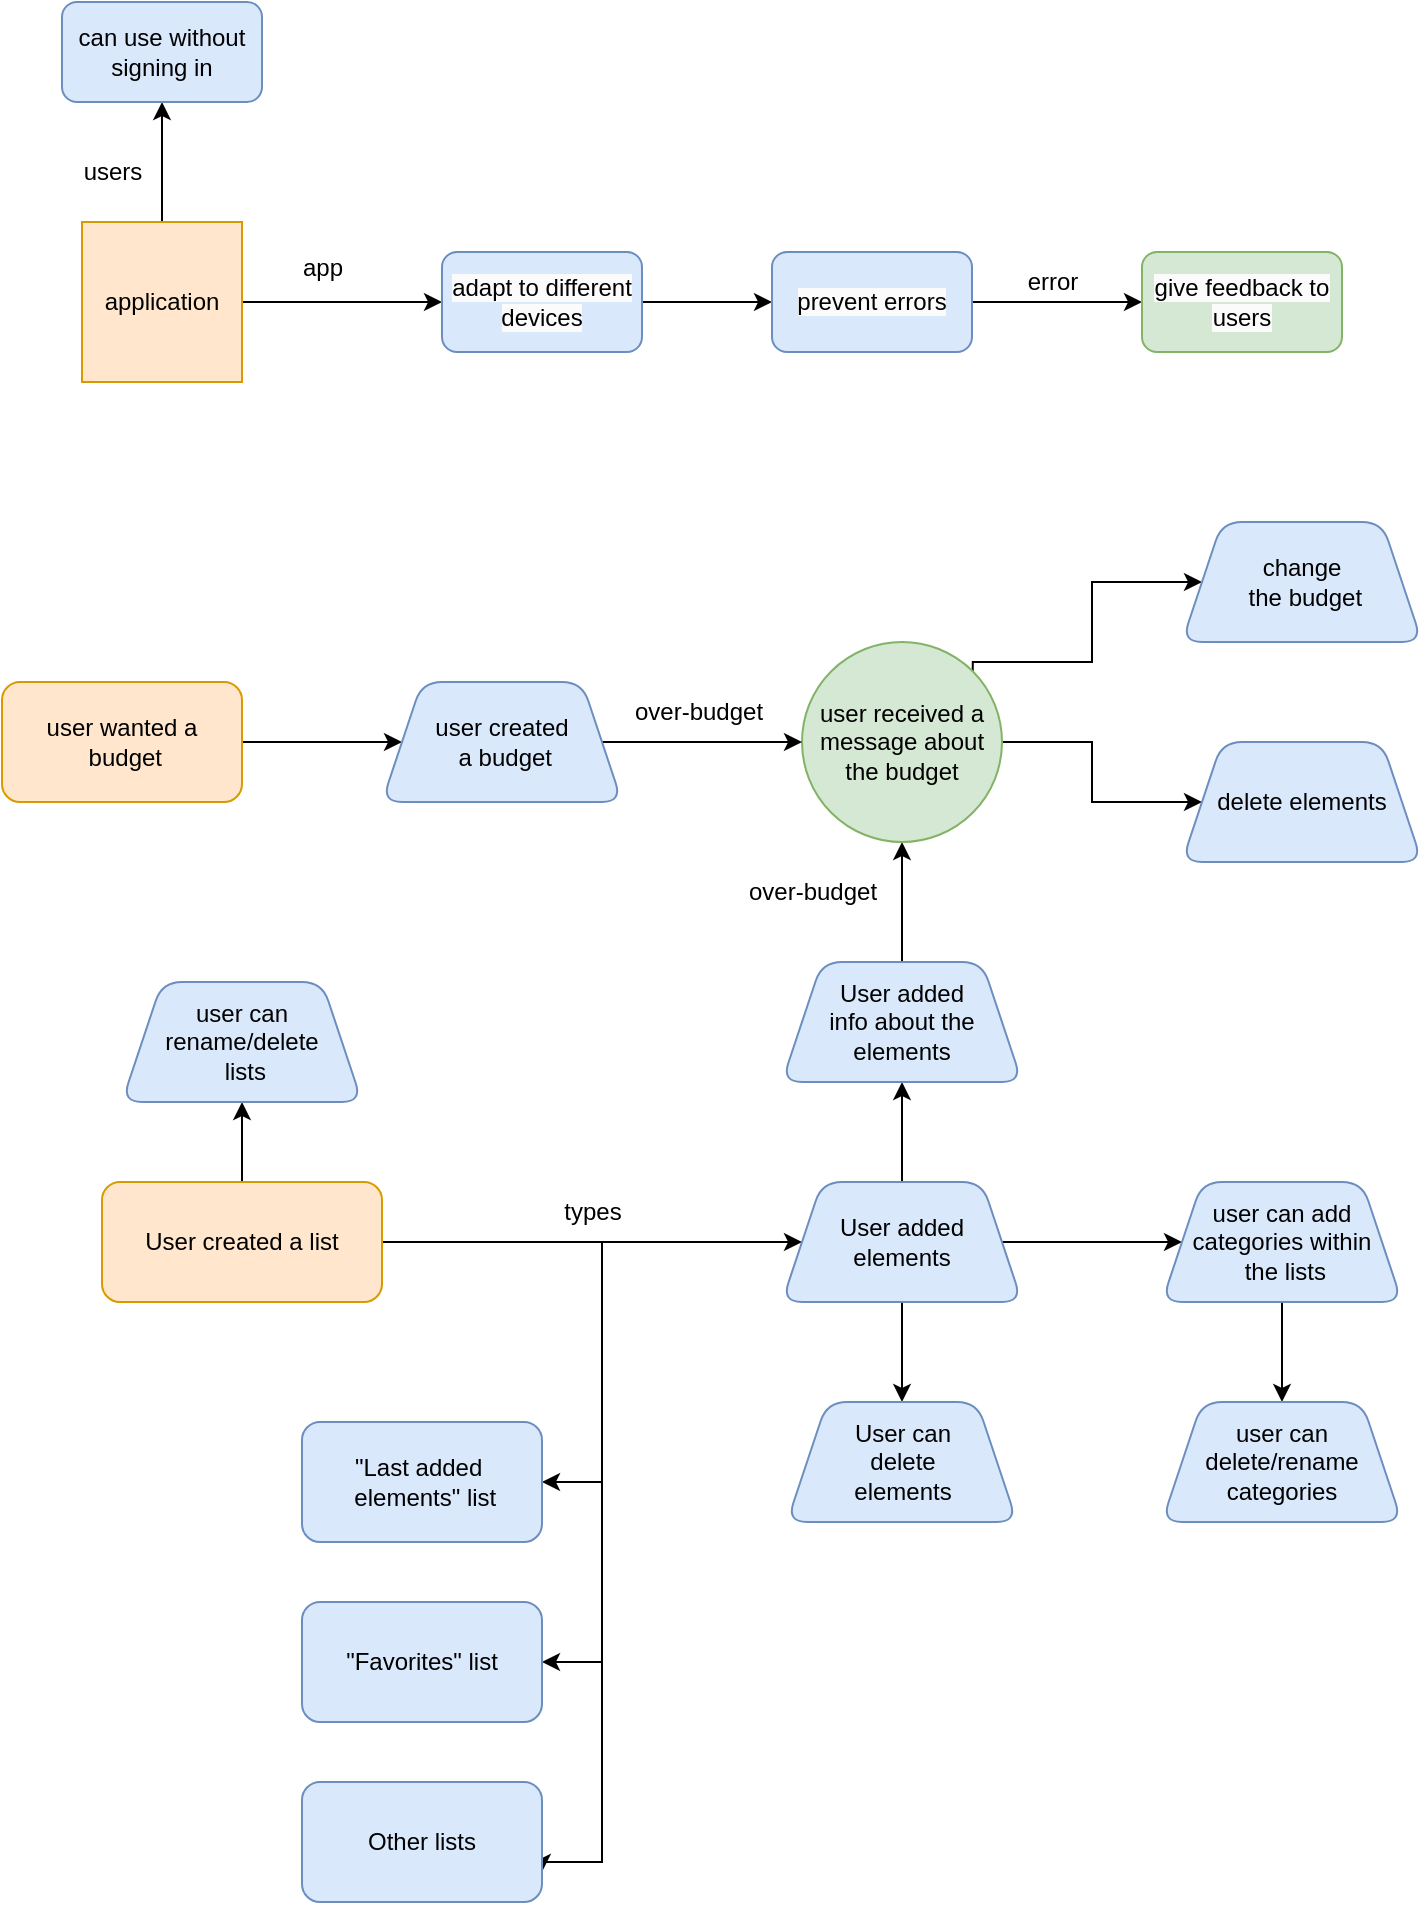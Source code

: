 <mxfile version="21.6.6" type="github">
  <diagram id="C5RBs43oDa-KdzZeNtuy" name="Page-1">
    <mxGraphModel dx="1781" dy="1811" grid="1" gridSize="10" guides="1" tooltips="1" connect="1" arrows="1" fold="1" page="1" pageScale="1" pageWidth="827" pageHeight="1169" math="0" shadow="0">
      <root>
        <mxCell id="WIyWlLk6GJQsqaUBKTNV-0" />
        <mxCell id="WIyWlLk6GJQsqaUBKTNV-1" parent="WIyWlLk6GJQsqaUBKTNV-0" />
        <mxCell id="Nc9GYvB24JhnsSddgkb_-4" value="" style="edgeStyle=orthogonalEdgeStyle;rounded=0;orthogonalLoop=1;jettySize=auto;html=1;" edge="1" parent="WIyWlLk6GJQsqaUBKTNV-1" source="Nc9GYvB24JhnsSddgkb_-1" target="Nc9GYvB24JhnsSddgkb_-3">
          <mxGeometry relative="1" as="geometry" />
        </mxCell>
        <mxCell id="Nc9GYvB24JhnsSddgkb_-25" style="edgeStyle=orthogonalEdgeStyle;rounded=0;orthogonalLoop=1;jettySize=auto;html=1;entryX=1;entryY=0.5;entryDx=0;entryDy=0;" edge="1" parent="WIyWlLk6GJQsqaUBKTNV-1" target="Nc9GYvB24JhnsSddgkb_-22">
          <mxGeometry relative="1" as="geometry">
            <mxPoint x="30" y="330" as="sourcePoint" />
            <Array as="points">
              <mxPoint x="250" y="330" />
              <mxPoint x="250" y="450" />
            </Array>
          </mxGeometry>
        </mxCell>
        <mxCell id="Nc9GYvB24JhnsSddgkb_-26" style="edgeStyle=orthogonalEdgeStyle;rounded=0;orthogonalLoop=1;jettySize=auto;html=1;entryX=1;entryY=0.5;entryDx=0;entryDy=0;exitX=1;exitY=0.5;exitDx=0;exitDy=0;" edge="1" parent="WIyWlLk6GJQsqaUBKTNV-1" source="Nc9GYvB24JhnsSddgkb_-1" target="Nc9GYvB24JhnsSddgkb_-19">
          <mxGeometry relative="1" as="geometry">
            <Array as="points">
              <mxPoint x="250" y="330" />
              <mxPoint x="250" y="540" />
            </Array>
          </mxGeometry>
        </mxCell>
        <mxCell id="Nc9GYvB24JhnsSddgkb_-27" style="edgeStyle=orthogonalEdgeStyle;rounded=0;orthogonalLoop=1;jettySize=auto;html=1;entryX=1;entryY=0.75;entryDx=0;entryDy=0;exitX=0.5;exitY=1;exitDx=0;exitDy=0;" edge="1" parent="WIyWlLk6GJQsqaUBKTNV-1" source="Nc9GYvB24JhnsSddgkb_-1" target="Nc9GYvB24JhnsSddgkb_-23">
          <mxGeometry relative="1" as="geometry">
            <Array as="points">
              <mxPoint x="70" y="330" />
              <mxPoint x="250" y="330" />
              <mxPoint x="250" y="640" />
              <mxPoint x="220" y="640" />
            </Array>
          </mxGeometry>
        </mxCell>
        <mxCell id="Nc9GYvB24JhnsSddgkb_-38" value="" style="edgeStyle=orthogonalEdgeStyle;rounded=0;orthogonalLoop=1;jettySize=auto;html=1;" edge="1" parent="WIyWlLk6GJQsqaUBKTNV-1" source="Nc9GYvB24JhnsSddgkb_-1" target="Nc9GYvB24JhnsSddgkb_-37">
          <mxGeometry relative="1" as="geometry" />
        </mxCell>
        <mxCell id="Nc9GYvB24JhnsSddgkb_-1" value="User created a list" style="rounded=1;whiteSpace=wrap;html=1;fillColor=#ffe6cc;strokeColor=#d79b00;" vertex="1" parent="WIyWlLk6GJQsqaUBKTNV-1">
          <mxGeometry y="300" width="140" height="60" as="geometry" />
        </mxCell>
        <mxCell id="Nc9GYvB24JhnsSddgkb_-31" value="" style="edgeStyle=orthogonalEdgeStyle;rounded=0;orthogonalLoop=1;jettySize=auto;html=1;" edge="1" parent="WIyWlLk6GJQsqaUBKTNV-1" source="Nc9GYvB24JhnsSddgkb_-2" target="Nc9GYvB24JhnsSddgkb_-30">
          <mxGeometry relative="1" as="geometry" />
        </mxCell>
        <mxCell id="Nc9GYvB24JhnsSddgkb_-2" value="user wanted a&lt;br&gt;&amp;nbsp;budget" style="rounded=1;whiteSpace=wrap;html=1;fillColor=#ffe6cc;strokeColor=#d79b00;" vertex="1" parent="WIyWlLk6GJQsqaUBKTNV-1">
          <mxGeometry x="-50" y="50" width="120" height="60" as="geometry" />
        </mxCell>
        <mxCell id="Nc9GYvB24JhnsSddgkb_-6" value="" style="edgeStyle=orthogonalEdgeStyle;rounded=0;orthogonalLoop=1;jettySize=auto;html=1;" edge="1" parent="WIyWlLk6GJQsqaUBKTNV-1" source="Nc9GYvB24JhnsSddgkb_-3" target="Nc9GYvB24JhnsSddgkb_-5">
          <mxGeometry relative="1" as="geometry" />
        </mxCell>
        <mxCell id="Nc9GYvB24JhnsSddgkb_-10" value="" style="edgeStyle=orthogonalEdgeStyle;rounded=0;orthogonalLoop=1;jettySize=auto;html=1;" edge="1" parent="WIyWlLk6GJQsqaUBKTNV-1" source="Nc9GYvB24JhnsSddgkb_-3" target="Nc9GYvB24JhnsSddgkb_-9">
          <mxGeometry relative="1" as="geometry" />
        </mxCell>
        <mxCell id="Nc9GYvB24JhnsSddgkb_-34" value="" style="edgeStyle=orthogonalEdgeStyle;rounded=0;orthogonalLoop=1;jettySize=auto;html=1;" edge="1" parent="WIyWlLk6GJQsqaUBKTNV-1" source="Nc9GYvB24JhnsSddgkb_-3" target="Nc9GYvB24JhnsSddgkb_-33">
          <mxGeometry relative="1" as="geometry" />
        </mxCell>
        <mxCell id="Nc9GYvB24JhnsSddgkb_-3" value="User added &lt;br&gt;elements" style="shape=trapezoid;perimeter=trapezoidPerimeter;whiteSpace=wrap;html=1;fixedSize=1;rounded=1;fillColor=#dae8fc;strokeColor=#6c8ebf;" vertex="1" parent="WIyWlLk6GJQsqaUBKTNV-1">
          <mxGeometry x="340" y="300" width="120" height="60" as="geometry" />
        </mxCell>
        <mxCell id="Nc9GYvB24JhnsSddgkb_-41" value="" style="edgeStyle=orthogonalEdgeStyle;rounded=0;orthogonalLoop=1;jettySize=auto;html=1;" edge="1" parent="WIyWlLk6GJQsqaUBKTNV-1" source="Nc9GYvB24JhnsSddgkb_-5" target="Nc9GYvB24JhnsSddgkb_-40">
          <mxGeometry relative="1" as="geometry" />
        </mxCell>
        <mxCell id="Nc9GYvB24JhnsSddgkb_-5" value="user can add&lt;br&gt;categories within&lt;br&gt;&amp;nbsp;the lists" style="shape=trapezoid;perimeter=trapezoidPerimeter;whiteSpace=wrap;html=1;fixedSize=1;rounded=1;fillColor=#dae8fc;strokeColor=#6c8ebf;" vertex="1" parent="WIyWlLk6GJQsqaUBKTNV-1">
          <mxGeometry x="530" y="300" width="120" height="60" as="geometry" />
        </mxCell>
        <mxCell id="Nc9GYvB24JhnsSddgkb_-12" value="" style="edgeStyle=orthogonalEdgeStyle;rounded=0;orthogonalLoop=1;jettySize=auto;html=1;" edge="1" parent="WIyWlLk6GJQsqaUBKTNV-1" source="Nc9GYvB24JhnsSddgkb_-9" target="Nc9GYvB24JhnsSddgkb_-11">
          <mxGeometry relative="1" as="geometry" />
        </mxCell>
        <mxCell id="Nc9GYvB24JhnsSddgkb_-9" value="User added &lt;br&gt;info about the elements" style="shape=trapezoid;perimeter=trapezoidPerimeter;whiteSpace=wrap;html=1;fixedSize=1;rounded=1;fillColor=#dae8fc;strokeColor=#6c8ebf;" vertex="1" parent="WIyWlLk6GJQsqaUBKTNV-1">
          <mxGeometry x="340" y="190" width="120" height="60" as="geometry" />
        </mxCell>
        <mxCell id="Nc9GYvB24JhnsSddgkb_-17" value="" style="edgeStyle=orthogonalEdgeStyle;rounded=0;orthogonalLoop=1;jettySize=auto;html=1;entryX=0;entryY=0.5;entryDx=0;entryDy=0;exitX=1;exitY=0;exitDx=0;exitDy=0;" edge="1" parent="WIyWlLk6GJQsqaUBKTNV-1" source="Nc9GYvB24JhnsSddgkb_-11" target="Nc9GYvB24JhnsSddgkb_-15">
          <mxGeometry relative="1" as="geometry">
            <Array as="points">
              <mxPoint x="435" y="40" />
              <mxPoint x="495" y="40" />
              <mxPoint x="495" />
            </Array>
          </mxGeometry>
        </mxCell>
        <mxCell id="Nc9GYvB24JhnsSddgkb_-18" value="" style="edgeStyle=orthogonalEdgeStyle;rounded=0;orthogonalLoop=1;jettySize=auto;html=1;" edge="1" parent="WIyWlLk6GJQsqaUBKTNV-1" source="Nc9GYvB24JhnsSddgkb_-11" target="Nc9GYvB24JhnsSddgkb_-16">
          <mxGeometry relative="1" as="geometry" />
        </mxCell>
        <mxCell id="Nc9GYvB24JhnsSddgkb_-11" value="user received a message about the budget" style="ellipse;whiteSpace=wrap;html=1;rounded=1;fillColor=#d5e8d4;strokeColor=#82b366;" vertex="1" parent="WIyWlLk6GJQsqaUBKTNV-1">
          <mxGeometry x="350" y="30" width="100" height="100" as="geometry" />
        </mxCell>
        <mxCell id="Nc9GYvB24JhnsSddgkb_-14" value="over-budget" style="text;html=1;align=center;verticalAlign=middle;resizable=0;points=[];autosize=1;strokeColor=none;fillColor=none;" vertex="1" parent="WIyWlLk6GJQsqaUBKTNV-1">
          <mxGeometry x="310" y="140" width="90" height="30" as="geometry" />
        </mxCell>
        <mxCell id="Nc9GYvB24JhnsSddgkb_-15" value="change&lt;br&gt;&amp;nbsp;the budget" style="shape=trapezoid;perimeter=trapezoidPerimeter;whiteSpace=wrap;html=1;fixedSize=1;rounded=1;fillColor=#dae8fc;strokeColor=#6c8ebf;" vertex="1" parent="WIyWlLk6GJQsqaUBKTNV-1">
          <mxGeometry x="540" y="-30" width="120" height="60" as="geometry" />
        </mxCell>
        <mxCell id="Nc9GYvB24JhnsSddgkb_-16" value="delete elements" style="shape=trapezoid;perimeter=trapezoidPerimeter;whiteSpace=wrap;html=1;fixedSize=1;rounded=1;fillColor=#dae8fc;strokeColor=#6c8ebf;" vertex="1" parent="WIyWlLk6GJQsqaUBKTNV-1">
          <mxGeometry x="540" y="80" width="120" height="60" as="geometry" />
        </mxCell>
        <mxCell id="Nc9GYvB24JhnsSddgkb_-19" value="&quot;Favorites&quot; list" style="rounded=1;whiteSpace=wrap;html=1;fillColor=#dae8fc;strokeColor=#6c8ebf;" vertex="1" parent="WIyWlLk6GJQsqaUBKTNV-1">
          <mxGeometry x="100" y="510" width="120" height="60" as="geometry" />
        </mxCell>
        <mxCell id="Nc9GYvB24JhnsSddgkb_-22" value="&quot;Last added&amp;nbsp;&lt;br&gt;&amp;nbsp;elements&quot; list" style="rounded=1;whiteSpace=wrap;html=1;fillColor=#dae8fc;strokeColor=#6c8ebf;" vertex="1" parent="WIyWlLk6GJQsqaUBKTNV-1">
          <mxGeometry x="100" y="420" width="120" height="60" as="geometry" />
        </mxCell>
        <mxCell id="Nc9GYvB24JhnsSddgkb_-23" value="Other lists" style="rounded=1;whiteSpace=wrap;html=1;fillColor=#dae8fc;strokeColor=#6c8ebf;" vertex="1" parent="WIyWlLk6GJQsqaUBKTNV-1">
          <mxGeometry x="100" y="600" width="120" height="60" as="geometry" />
        </mxCell>
        <mxCell id="Nc9GYvB24JhnsSddgkb_-28" value="types" style="text;html=1;align=center;verticalAlign=middle;resizable=0;points=[];autosize=1;strokeColor=none;fillColor=none;" vertex="1" parent="WIyWlLk6GJQsqaUBKTNV-1">
          <mxGeometry x="220" y="300" width="50" height="30" as="geometry" />
        </mxCell>
        <mxCell id="Nc9GYvB24JhnsSddgkb_-35" value="" style="edgeStyle=orthogonalEdgeStyle;rounded=0;orthogonalLoop=1;jettySize=auto;html=1;" edge="1" parent="WIyWlLk6GJQsqaUBKTNV-1" source="Nc9GYvB24JhnsSddgkb_-30" target="Nc9GYvB24JhnsSddgkb_-11">
          <mxGeometry relative="1" as="geometry" />
        </mxCell>
        <mxCell id="Nc9GYvB24JhnsSddgkb_-30" value="user created&lt;br&gt;&amp;nbsp;a budget" style="shape=trapezoid;perimeter=trapezoidPerimeter;whiteSpace=wrap;html=1;fixedSize=1;rounded=1;fillColor=#dae8fc;strokeColor=#6c8ebf;" vertex="1" parent="WIyWlLk6GJQsqaUBKTNV-1">
          <mxGeometry x="140" y="50" width="120" height="60" as="geometry" />
        </mxCell>
        <mxCell id="Nc9GYvB24JhnsSddgkb_-33" value="User can &lt;br&gt;delete&lt;br&gt;elements" style="shape=trapezoid;perimeter=trapezoidPerimeter;whiteSpace=wrap;html=1;fixedSize=1;rounded=1;fillColor=#dae8fc;strokeColor=#6c8ebf;" vertex="1" parent="WIyWlLk6GJQsqaUBKTNV-1">
          <mxGeometry x="342.5" y="410" width="115" height="60" as="geometry" />
        </mxCell>
        <mxCell id="Nc9GYvB24JhnsSddgkb_-36" value="over-budget" style="text;html=1;align=center;verticalAlign=middle;resizable=0;points=[];autosize=1;strokeColor=none;fillColor=none;" vertex="1" parent="WIyWlLk6GJQsqaUBKTNV-1">
          <mxGeometry x="252.5" y="50" width="90" height="30" as="geometry" />
        </mxCell>
        <mxCell id="Nc9GYvB24JhnsSddgkb_-37" value="user can &lt;br&gt;rename/delete&lt;br&gt;&amp;nbsp;lists" style="shape=trapezoid;perimeter=trapezoidPerimeter;whiteSpace=wrap;html=1;fixedSize=1;rounded=1;fillColor=#dae8fc;strokeColor=#6c8ebf;" vertex="1" parent="WIyWlLk6GJQsqaUBKTNV-1">
          <mxGeometry x="10" y="200" width="120" height="60" as="geometry" />
        </mxCell>
        <mxCell id="Nc9GYvB24JhnsSddgkb_-40" value="user can delete/rename categories" style="shape=trapezoid;perimeter=trapezoidPerimeter;whiteSpace=wrap;html=1;fixedSize=1;rounded=1;fillColor=#dae8fc;strokeColor=#6c8ebf;" vertex="1" parent="WIyWlLk6GJQsqaUBKTNV-1">
          <mxGeometry x="530" y="410" width="120" height="60" as="geometry" />
        </mxCell>
        <mxCell id="Nc9GYvB24JhnsSddgkb_-44" value="" style="edgeStyle=orthogonalEdgeStyle;rounded=0;orthogonalLoop=1;jettySize=auto;html=1;" edge="1" parent="WIyWlLk6GJQsqaUBKTNV-1" source="Nc9GYvB24JhnsSddgkb_-42" target="Nc9GYvB24JhnsSddgkb_-43">
          <mxGeometry relative="1" as="geometry" />
        </mxCell>
        <mxCell id="Nc9GYvB24JhnsSddgkb_-49" value="" style="edgeStyle=orthogonalEdgeStyle;rounded=0;orthogonalLoop=1;jettySize=auto;html=1;" edge="1" parent="WIyWlLk6GJQsqaUBKTNV-1" source="Nc9GYvB24JhnsSddgkb_-42" target="Nc9GYvB24JhnsSddgkb_-48">
          <mxGeometry relative="1" as="geometry" />
        </mxCell>
        <mxCell id="Nc9GYvB24JhnsSddgkb_-42" value="application" style="whiteSpace=wrap;html=1;aspect=fixed;fillColor=#ffe6cc;strokeColor=#d79b00;" vertex="1" parent="WIyWlLk6GJQsqaUBKTNV-1">
          <mxGeometry x="-10" y="-180" width="80" height="80" as="geometry" />
        </mxCell>
        <mxCell id="Nc9GYvB24JhnsSddgkb_-43" value="can use without signing in" style="rounded=1;whiteSpace=wrap;html=1;fillColor=#dae8fc;strokeColor=#6c8ebf;" vertex="1" parent="WIyWlLk6GJQsqaUBKTNV-1">
          <mxGeometry x="-20" y="-290" width="100" height="50" as="geometry" />
        </mxCell>
        <mxCell id="Nc9GYvB24JhnsSddgkb_-45" value="users" style="text;html=1;align=center;verticalAlign=middle;resizable=0;points=[];autosize=1;strokeColor=none;fillColor=none;" vertex="1" parent="WIyWlLk6GJQsqaUBKTNV-1">
          <mxGeometry x="-20" y="-220" width="50" height="30" as="geometry" />
        </mxCell>
        <mxCell id="Nc9GYvB24JhnsSddgkb_-52" value="" style="edgeStyle=orthogonalEdgeStyle;rounded=0;orthogonalLoop=1;jettySize=auto;html=1;" edge="1" parent="WIyWlLk6GJQsqaUBKTNV-1" source="Nc9GYvB24JhnsSddgkb_-48" target="Nc9GYvB24JhnsSddgkb_-51">
          <mxGeometry relative="1" as="geometry" />
        </mxCell>
        <mxCell id="Nc9GYvB24JhnsSddgkb_-48" value="&lt;meta charset=&quot;utf-8&quot;&gt;&lt;span style=&quot;color: rgb(0, 0, 0); font-family: Helvetica; font-size: 12px; font-style: normal; font-variant-ligatures: normal; font-variant-caps: normal; font-weight: 400; letter-spacing: normal; orphans: 2; text-align: center; text-indent: 0px; text-transform: none; widows: 2; word-spacing: 0px; -webkit-text-stroke-width: 0px; background-color: rgb(251, 251, 251); text-decoration-thickness: initial; text-decoration-style: initial; text-decoration-color: initial; float: none; display: inline !important;&quot;&gt;adapt to different devices&lt;/span&gt;" style="rounded=1;whiteSpace=wrap;html=1;fillColor=#dae8fc;strokeColor=#6c8ebf;" vertex="1" parent="WIyWlLk6GJQsqaUBKTNV-1">
          <mxGeometry x="170" y="-165" width="100" height="50" as="geometry" />
        </mxCell>
        <mxCell id="Nc9GYvB24JhnsSddgkb_-50" value="app" style="text;html=1;align=center;verticalAlign=middle;resizable=0;points=[];autosize=1;strokeColor=none;fillColor=none;" vertex="1" parent="WIyWlLk6GJQsqaUBKTNV-1">
          <mxGeometry x="90" y="-172" width="40" height="30" as="geometry" />
        </mxCell>
        <mxCell id="Nc9GYvB24JhnsSddgkb_-54" value="" style="edgeStyle=orthogonalEdgeStyle;rounded=0;orthogonalLoop=1;jettySize=auto;html=1;" edge="1" parent="WIyWlLk6GJQsqaUBKTNV-1" source="Nc9GYvB24JhnsSddgkb_-51" target="Nc9GYvB24JhnsSddgkb_-53">
          <mxGeometry relative="1" as="geometry" />
        </mxCell>
        <mxCell id="Nc9GYvB24JhnsSddgkb_-51" value="&lt;span style=&quot;color: rgb(0, 0, 0); font-family: Helvetica; font-size: 12px; font-style: normal; font-variant-ligatures: normal; font-variant-caps: normal; font-weight: 400; letter-spacing: normal; orphans: 2; text-align: center; text-indent: 0px; text-transform: none; widows: 2; word-spacing: 0px; -webkit-text-stroke-width: 0px; background-color: rgb(251, 251, 251); text-decoration-thickness: initial; text-decoration-style: initial; text-decoration-color: initial; float: none; display: inline !important;&quot;&gt;prevent errors&lt;/span&gt;" style="rounded=1;whiteSpace=wrap;html=1;fillColor=#dae8fc;strokeColor=#6c8ebf;" vertex="1" parent="WIyWlLk6GJQsqaUBKTNV-1">
          <mxGeometry x="335" y="-165" width="100" height="50" as="geometry" />
        </mxCell>
        <mxCell id="Nc9GYvB24JhnsSddgkb_-53" value="&lt;span style=&quot;color: rgb(0, 0, 0); font-family: Helvetica; font-size: 12px; font-style: normal; font-variant-ligatures: normal; font-variant-caps: normal; font-weight: 400; letter-spacing: normal; orphans: 2; text-align: center; text-indent: 0px; text-transform: none; widows: 2; word-spacing: 0px; -webkit-text-stroke-width: 0px; background-color: rgb(251, 251, 251); text-decoration-thickness: initial; text-decoration-style: initial; text-decoration-color: initial; float: none; display: inline !important;&quot;&gt;give feedback to users&lt;/span&gt;" style="rounded=1;whiteSpace=wrap;html=1;fillColor=#d5e8d4;strokeColor=#82b366;" vertex="1" parent="WIyWlLk6GJQsqaUBKTNV-1">
          <mxGeometry x="520" y="-165" width="100" height="50" as="geometry" />
        </mxCell>
        <mxCell id="Nc9GYvB24JhnsSddgkb_-55" value="error" style="text;html=1;align=center;verticalAlign=middle;resizable=0;points=[];autosize=1;strokeColor=none;fillColor=none;" vertex="1" parent="WIyWlLk6GJQsqaUBKTNV-1">
          <mxGeometry x="450" y="-165" width="50" height="30" as="geometry" />
        </mxCell>
      </root>
    </mxGraphModel>
  </diagram>
</mxfile>
